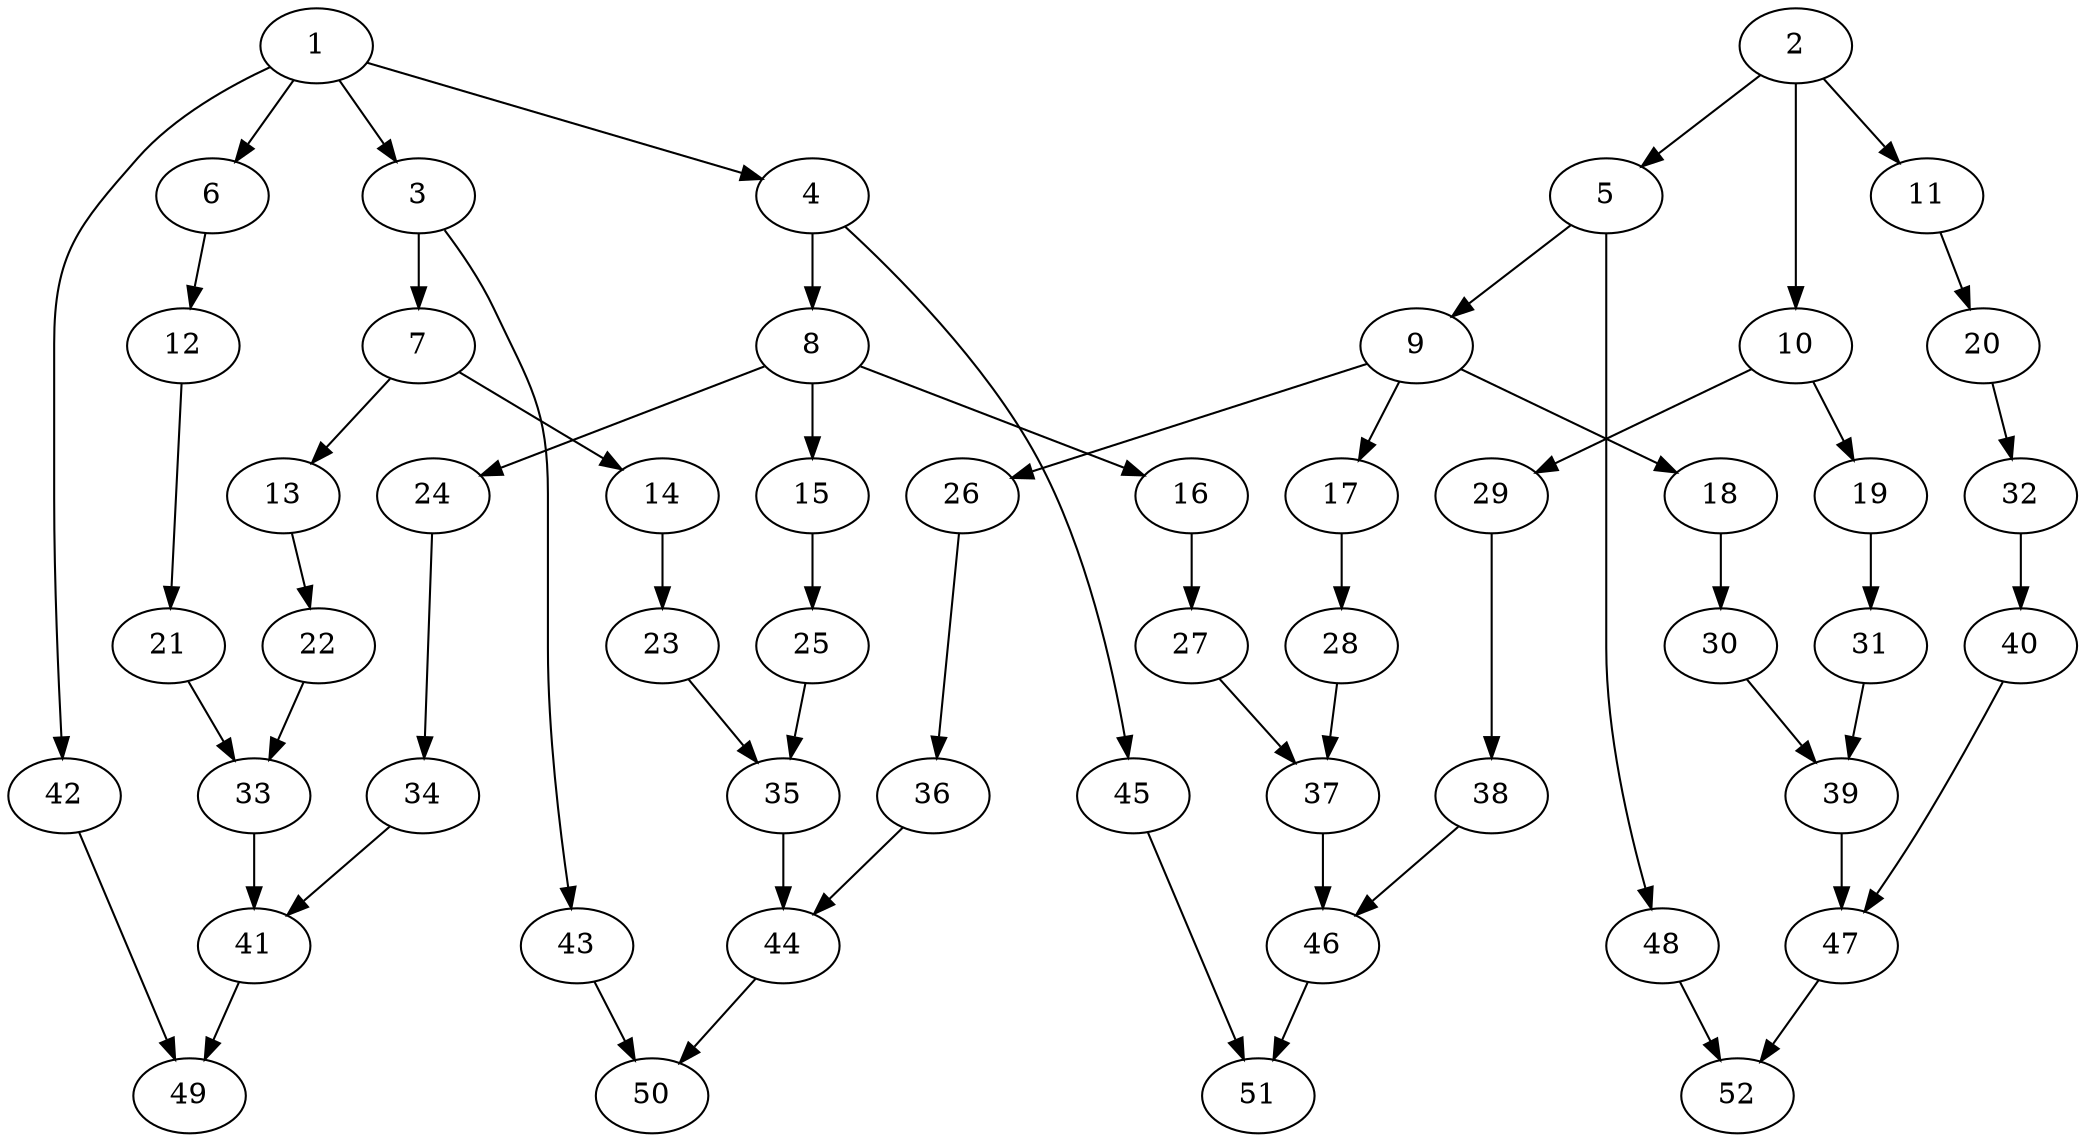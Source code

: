 strict digraph  {
1;
3;
4;
6;
42;
2;
5;
10;
11;
7;
43;
8;
45;
9;
48;
12;
13;
14;
15;
16;
24;
17;
18;
26;
19;
29;
20;
21;
22;
23;
25;
27;
28;
30;
31;
32;
33;
35;
34;
36;
37;
38;
39;
40;
41;
44;
46;
47;
49;
50;
51;
52;
1 -> 3;
1 -> 4;
1 -> 6;
1 -> 42;
3 -> 7;
3 -> 43;
4 -> 8;
4 -> 45;
6 -> 12;
42 -> 49;
2 -> 5;
2 -> 10;
2 -> 11;
5 -> 9;
5 -> 48;
10 -> 19;
10 -> 29;
11 -> 20;
7 -> 13;
7 -> 14;
43 -> 50;
8 -> 15;
8 -> 16;
8 -> 24;
45 -> 51;
9 -> 17;
9 -> 18;
9 -> 26;
48 -> 52;
12 -> 21;
13 -> 22;
14 -> 23;
15 -> 25;
16 -> 27;
24 -> 34;
17 -> 28;
18 -> 30;
26 -> 36;
19 -> 31;
29 -> 38;
20 -> 32;
21 -> 33;
22 -> 33;
23 -> 35;
25 -> 35;
27 -> 37;
28 -> 37;
30 -> 39;
31 -> 39;
32 -> 40;
33 -> 41;
35 -> 44;
34 -> 41;
36 -> 44;
37 -> 46;
38 -> 46;
39 -> 47;
40 -> 47;
41 -> 49;
44 -> 50;
46 -> 51;
47 -> 52;
}
